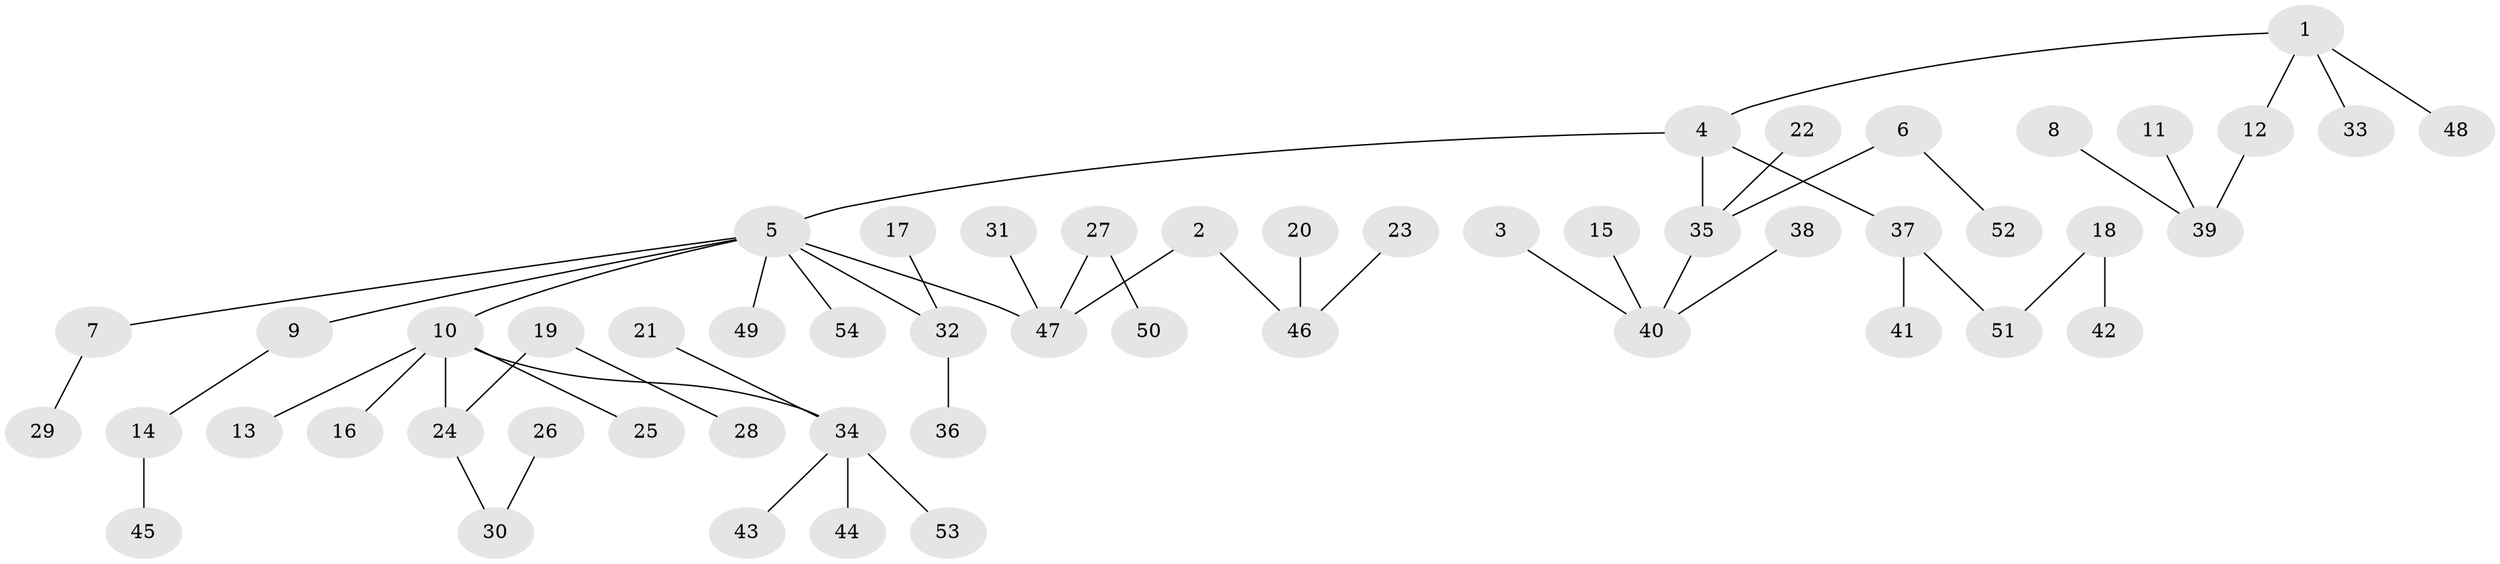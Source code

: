 // original degree distribution, {9: 0.009345794392523364, 5: 0.04672897196261682, 4: 0.04672897196261682, 6: 0.009345794392523364, 2: 0.2897196261682243, 3: 0.09345794392523364, 7: 0.009345794392523364, 1: 0.4953271028037383}
// Generated by graph-tools (version 1.1) at 2025/02/03/09/25 03:02:17]
// undirected, 54 vertices, 53 edges
graph export_dot {
graph [start="1"]
  node [color=gray90,style=filled];
  1;
  2;
  3;
  4;
  5;
  6;
  7;
  8;
  9;
  10;
  11;
  12;
  13;
  14;
  15;
  16;
  17;
  18;
  19;
  20;
  21;
  22;
  23;
  24;
  25;
  26;
  27;
  28;
  29;
  30;
  31;
  32;
  33;
  34;
  35;
  36;
  37;
  38;
  39;
  40;
  41;
  42;
  43;
  44;
  45;
  46;
  47;
  48;
  49;
  50;
  51;
  52;
  53;
  54;
  1 -- 4 [weight=1.0];
  1 -- 12 [weight=1.0];
  1 -- 33 [weight=1.0];
  1 -- 48 [weight=1.0];
  2 -- 46 [weight=1.0];
  2 -- 47 [weight=1.0];
  3 -- 40 [weight=1.0];
  4 -- 5 [weight=1.0];
  4 -- 35 [weight=1.0];
  4 -- 37 [weight=1.0];
  5 -- 7 [weight=1.0];
  5 -- 9 [weight=1.0];
  5 -- 10 [weight=1.0];
  5 -- 32 [weight=1.0];
  5 -- 47 [weight=1.0];
  5 -- 49 [weight=1.0];
  5 -- 54 [weight=1.0];
  6 -- 35 [weight=1.0];
  6 -- 52 [weight=1.0];
  7 -- 29 [weight=1.0];
  8 -- 39 [weight=1.0];
  9 -- 14 [weight=1.0];
  10 -- 13 [weight=1.0];
  10 -- 16 [weight=1.0];
  10 -- 24 [weight=1.0];
  10 -- 25 [weight=1.0];
  10 -- 34 [weight=1.0];
  11 -- 39 [weight=1.0];
  12 -- 39 [weight=1.0];
  14 -- 45 [weight=1.0];
  15 -- 40 [weight=1.0];
  17 -- 32 [weight=1.0];
  18 -- 42 [weight=1.0];
  18 -- 51 [weight=1.0];
  19 -- 24 [weight=1.0];
  19 -- 28 [weight=1.0];
  20 -- 46 [weight=1.0];
  21 -- 34 [weight=1.0];
  22 -- 35 [weight=1.0];
  23 -- 46 [weight=1.0];
  24 -- 30 [weight=1.0];
  26 -- 30 [weight=1.0];
  27 -- 47 [weight=1.0];
  27 -- 50 [weight=1.0];
  31 -- 47 [weight=1.0];
  32 -- 36 [weight=1.0];
  34 -- 43 [weight=1.0];
  34 -- 44 [weight=1.0];
  34 -- 53 [weight=1.0];
  35 -- 40 [weight=1.0];
  37 -- 41 [weight=1.0];
  37 -- 51 [weight=1.0];
  38 -- 40 [weight=1.0];
}
